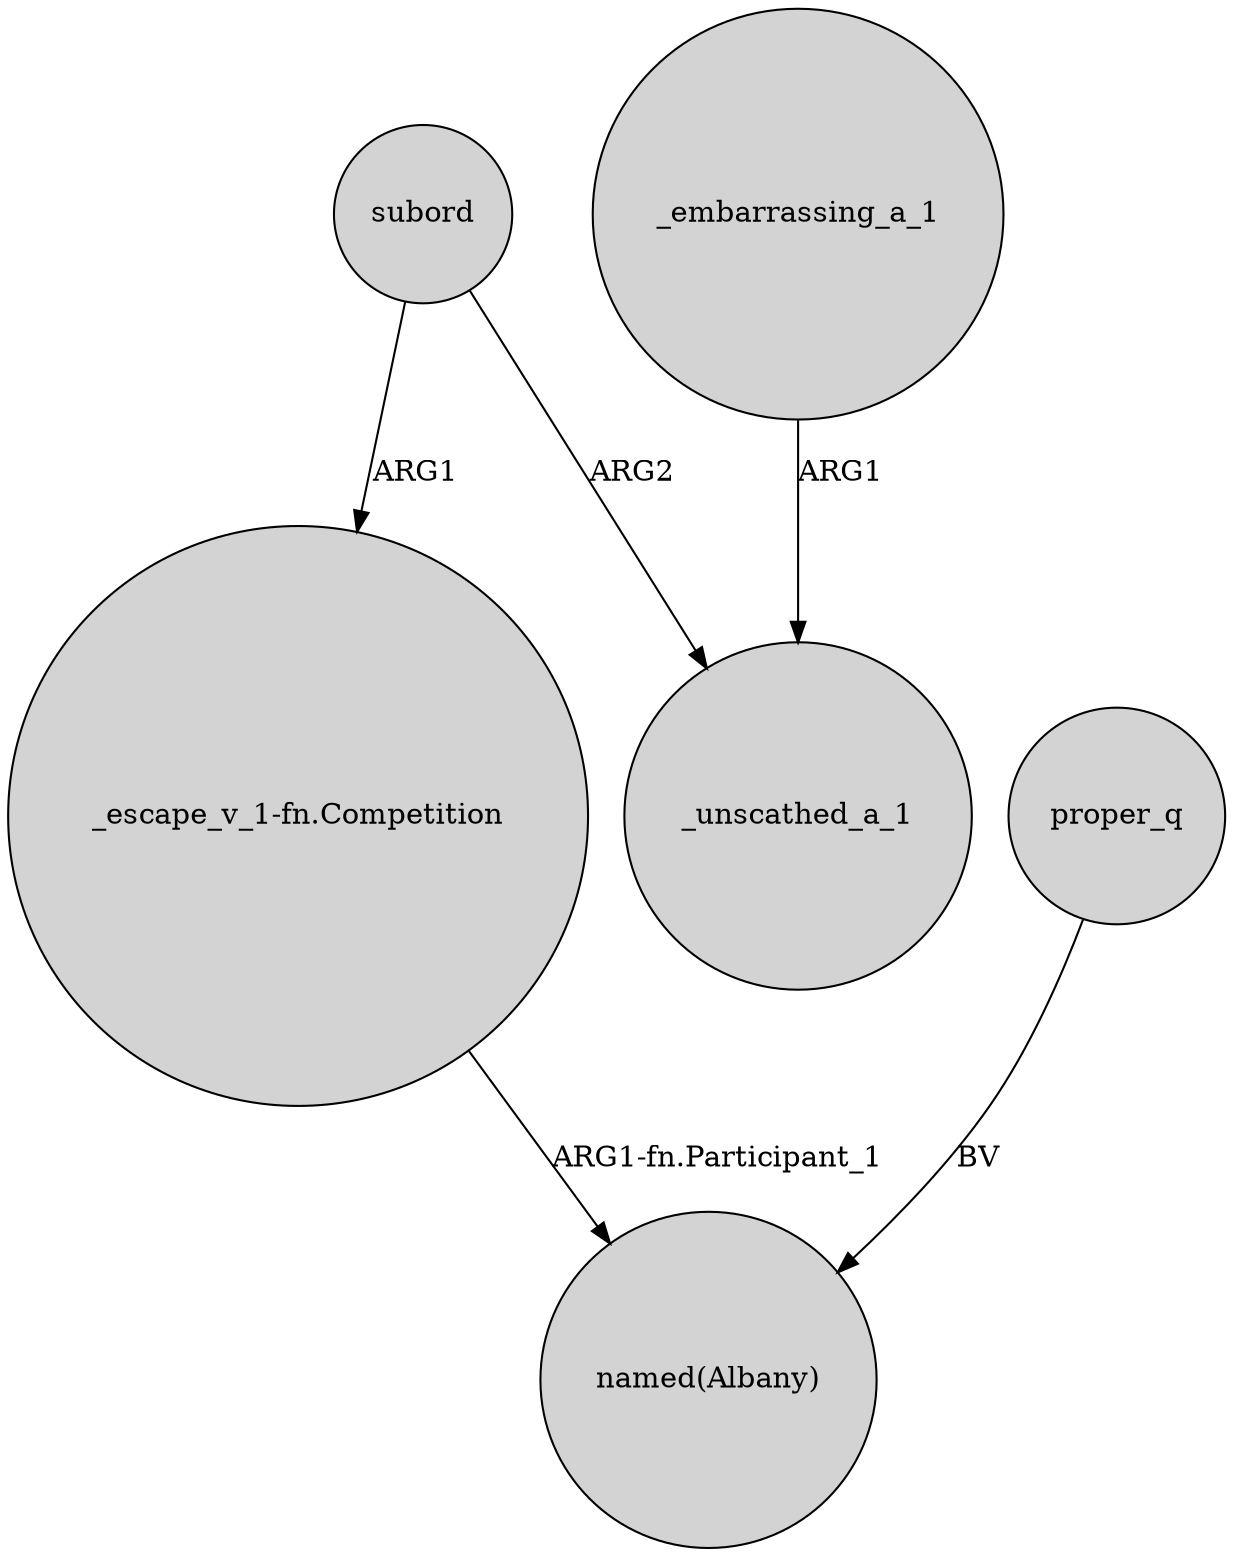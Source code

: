 digraph {
	node [shape=circle style=filled]
	subord -> "_escape_v_1-fn.Competition" [label=ARG1]
	"_escape_v_1-fn.Competition" -> "named(Albany)" [label="ARG1-fn.Participant_1"]
	proper_q -> "named(Albany)" [label=BV]
	subord -> _unscathed_a_1 [label=ARG2]
	_embarrassing_a_1 -> _unscathed_a_1 [label=ARG1]
}
